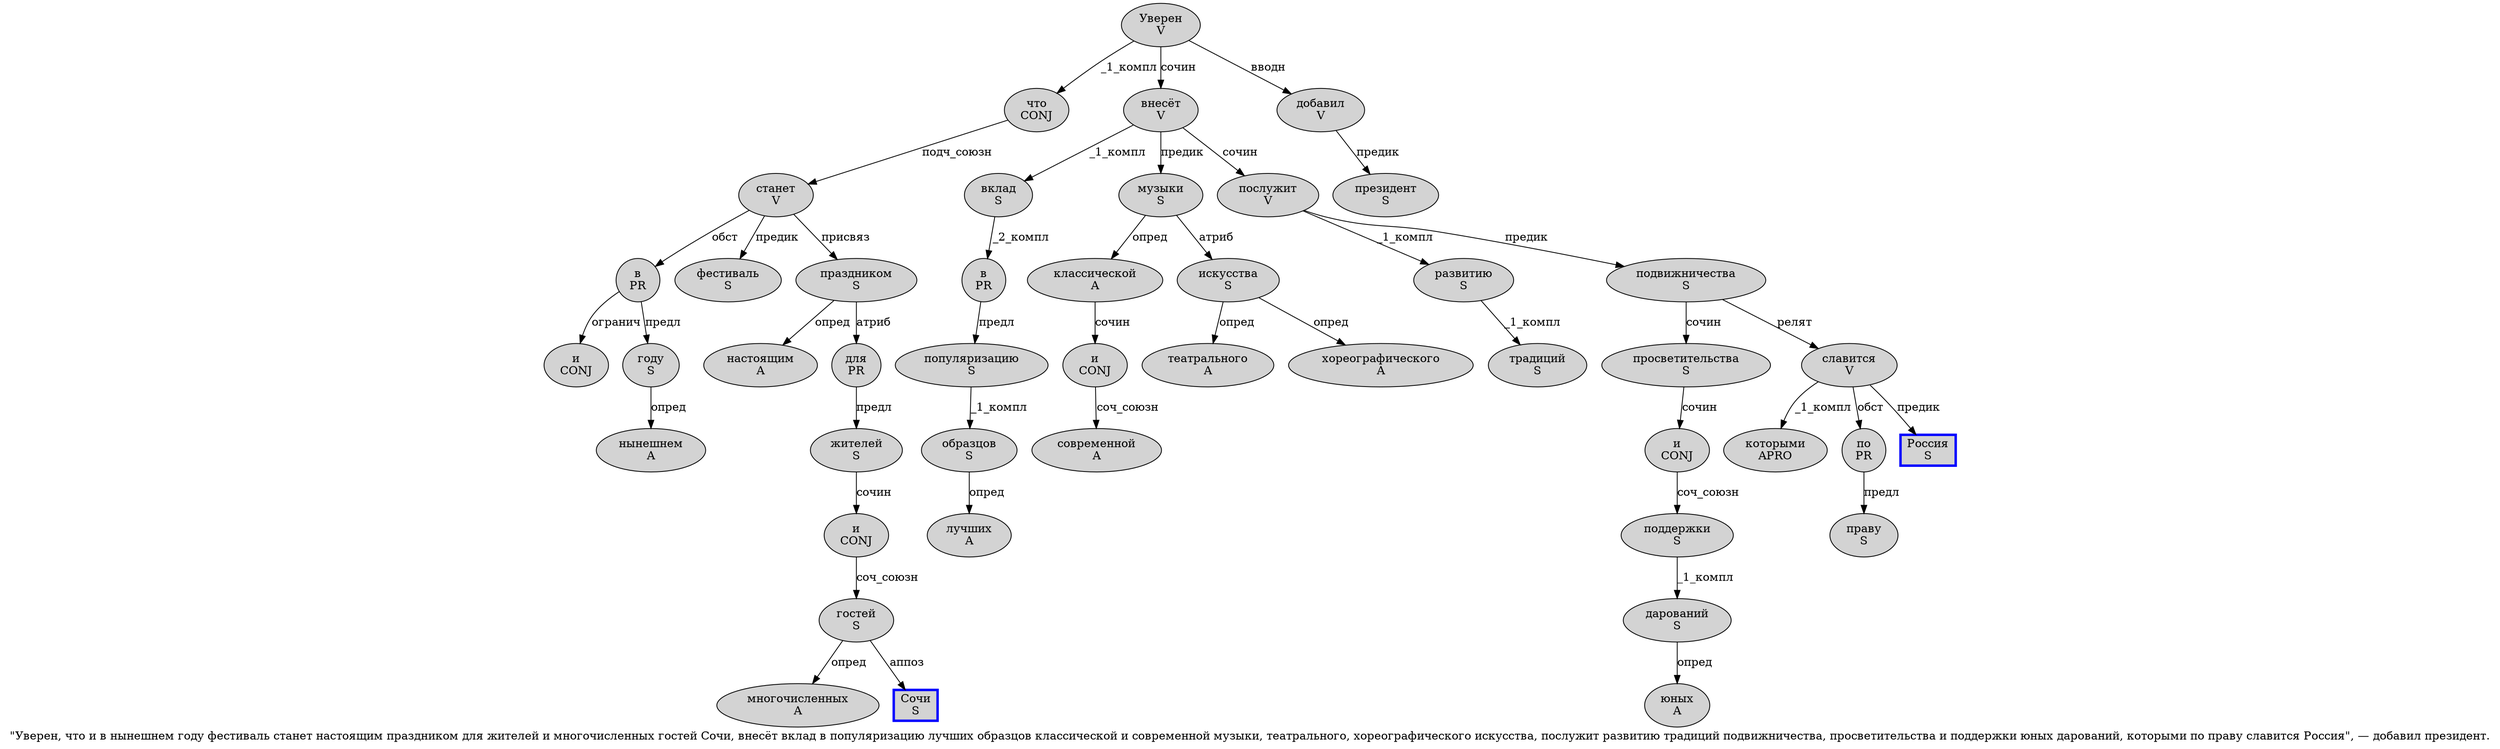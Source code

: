 digraph SENTENCE_1236 {
	graph [label="\"Уверен, что и в нынешнем году фестиваль станет настоящим праздником для жителей и многочисленных гостей Сочи, внесёт вклад в популяризацию лучших образцов классической и современной музыки, театрального, хореографического искусства, послужит развитию традиций подвижничества, просветительства и поддержки юных дарований, которыми по праву славится Россия\", — добавил президент."]
	node [style=filled]
		1 [label="Уверен
V" color="" fillcolor=lightgray penwidth=1 shape=ellipse]
		3 [label="что
CONJ" color="" fillcolor=lightgray penwidth=1 shape=ellipse]
		4 [label="и
CONJ" color="" fillcolor=lightgray penwidth=1 shape=ellipse]
		5 [label="в
PR" color="" fillcolor=lightgray penwidth=1 shape=ellipse]
		6 [label="нынешнем
A" color="" fillcolor=lightgray penwidth=1 shape=ellipse]
		7 [label="году
S" color="" fillcolor=lightgray penwidth=1 shape=ellipse]
		8 [label="фестиваль
S" color="" fillcolor=lightgray penwidth=1 shape=ellipse]
		9 [label="станет
V" color="" fillcolor=lightgray penwidth=1 shape=ellipse]
		10 [label="настоящим
A" color="" fillcolor=lightgray penwidth=1 shape=ellipse]
		11 [label="праздником
S" color="" fillcolor=lightgray penwidth=1 shape=ellipse]
		12 [label="для
PR" color="" fillcolor=lightgray penwidth=1 shape=ellipse]
		13 [label="жителей
S" color="" fillcolor=lightgray penwidth=1 shape=ellipse]
		14 [label="и
CONJ" color="" fillcolor=lightgray penwidth=1 shape=ellipse]
		15 [label="многочисленных
A" color="" fillcolor=lightgray penwidth=1 shape=ellipse]
		16 [label="гостей
S" color="" fillcolor=lightgray penwidth=1 shape=ellipse]
		17 [label="Сочи
S" color=blue fillcolor=lightgray penwidth=3 shape=box]
		19 [label="внесёт
V" color="" fillcolor=lightgray penwidth=1 shape=ellipse]
		20 [label="вклад
S" color="" fillcolor=lightgray penwidth=1 shape=ellipse]
		21 [label="в
PR" color="" fillcolor=lightgray penwidth=1 shape=ellipse]
		22 [label="популяризацию
S" color="" fillcolor=lightgray penwidth=1 shape=ellipse]
		23 [label="лучших
A" color="" fillcolor=lightgray penwidth=1 shape=ellipse]
		24 [label="образцов
S" color="" fillcolor=lightgray penwidth=1 shape=ellipse]
		25 [label="классической
A" color="" fillcolor=lightgray penwidth=1 shape=ellipse]
		26 [label="и
CONJ" color="" fillcolor=lightgray penwidth=1 shape=ellipse]
		27 [label="современной
A" color="" fillcolor=lightgray penwidth=1 shape=ellipse]
		28 [label="музыки
S" color="" fillcolor=lightgray penwidth=1 shape=ellipse]
		30 [label="театрального
A" color="" fillcolor=lightgray penwidth=1 shape=ellipse]
		32 [label="хореографического
A" color="" fillcolor=lightgray penwidth=1 shape=ellipse]
		33 [label="искусства
S" color="" fillcolor=lightgray penwidth=1 shape=ellipse]
		35 [label="послужит
V" color="" fillcolor=lightgray penwidth=1 shape=ellipse]
		36 [label="развитию
S" color="" fillcolor=lightgray penwidth=1 shape=ellipse]
		37 [label="традиций
S" color="" fillcolor=lightgray penwidth=1 shape=ellipse]
		38 [label="подвижничества
S" color="" fillcolor=lightgray penwidth=1 shape=ellipse]
		40 [label="просветительства
S" color="" fillcolor=lightgray penwidth=1 shape=ellipse]
		41 [label="и
CONJ" color="" fillcolor=lightgray penwidth=1 shape=ellipse]
		42 [label="поддержки
S" color="" fillcolor=lightgray penwidth=1 shape=ellipse]
		43 [label="юных
A" color="" fillcolor=lightgray penwidth=1 shape=ellipse]
		44 [label="дарований
S" color="" fillcolor=lightgray penwidth=1 shape=ellipse]
		46 [label="которыми
APRO" color="" fillcolor=lightgray penwidth=1 shape=ellipse]
		47 [label="по
PR" color="" fillcolor=lightgray penwidth=1 shape=ellipse]
		48 [label="праву
S" color="" fillcolor=lightgray penwidth=1 shape=ellipse]
		49 [label="славится
V" color="" fillcolor=lightgray penwidth=1 shape=ellipse]
		50 [label="Россия
S" color=blue fillcolor=lightgray penwidth=3 shape=box]
		54 [label="добавил
V" color="" fillcolor=lightgray penwidth=1 shape=ellipse]
		55 [label="президент
S" color="" fillcolor=lightgray penwidth=1 shape=ellipse]
			35 -> 36 [label="_1_компл"]
			35 -> 38 [label="предик"]
			25 -> 26 [label="сочин"]
			9 -> 5 [label="обст"]
			9 -> 8 [label="предик"]
			9 -> 11 [label="присвяз"]
			42 -> 44 [label="_1_компл"]
			47 -> 48 [label="предл"]
			19 -> 20 [label="_1_компл"]
			19 -> 28 [label="предик"]
			19 -> 35 [label="сочин"]
			16 -> 15 [label="опред"]
			16 -> 17 [label="аппоз"]
			3 -> 9 [label="подч_союзн"]
			49 -> 46 [label="_1_компл"]
			49 -> 47 [label="обст"]
			49 -> 50 [label="предик"]
			33 -> 30 [label="опред"]
			33 -> 32 [label="опред"]
			26 -> 27 [label="соч_союзн"]
			20 -> 21 [label="_2_компл"]
			36 -> 37 [label="_1_компл"]
			24 -> 23 [label="опред"]
			1 -> 3 [label="_1_компл"]
			1 -> 19 [label="сочин"]
			1 -> 54 [label="вводн"]
			11 -> 10 [label="опред"]
			11 -> 12 [label="атриб"]
			40 -> 41 [label="сочин"]
			14 -> 16 [label="соч_союзн"]
			12 -> 13 [label="предл"]
			21 -> 22 [label="предл"]
			28 -> 25 [label="опред"]
			28 -> 33 [label="атриб"]
			41 -> 42 [label="соч_союзн"]
			54 -> 55 [label="предик"]
			13 -> 14 [label="сочин"]
			22 -> 24 [label="_1_компл"]
			5 -> 4 [label="огранич"]
			5 -> 7 [label="предл"]
			44 -> 43 [label="опред"]
			7 -> 6 [label="опред"]
			38 -> 40 [label="сочин"]
			38 -> 49 [label="релят"]
}